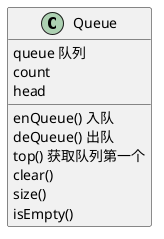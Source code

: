 @startuml

class Queue {
queue 队列
count
head

enQueue() 入队
deQueue() 出队
top() 获取队列第一个
clear()
size()
isEmpty()
}
@enduml



